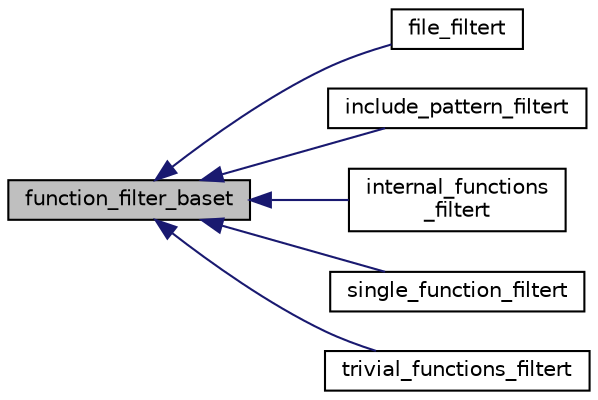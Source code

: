 digraph "function_filter_baset"
{
 // LATEX_PDF_SIZE
  bgcolor="transparent";
  edge [fontname="Helvetica",fontsize="10",labelfontname="Helvetica",labelfontsize="10"];
  node [fontname="Helvetica",fontsize="10",shape=record];
  rankdir="LR";
  Node1 [label="function_filter_baset",height=0.2,width=0.4,color="black", fillcolor="grey75", style="filled", fontcolor="black",tooltip="Base class for filtering functions."];
  Node1 -> Node2 [dir="back",color="midnightblue",fontsize="10",style="solid",fontname="Helvetica"];
  Node2 [label="file_filtert",height=0.2,width=0.4,color="black",URL="$classfile__filtert.html",tooltip=" "];
  Node1 -> Node3 [dir="back",color="midnightblue",fontsize="10",style="solid",fontname="Helvetica"];
  Node3 [label="include_pattern_filtert",height=0.2,width=0.4,color="black",URL="$classinclude__pattern__filtert.html",tooltip="Filters functions that match the provided pattern."];
  Node1 -> Node4 [dir="back",color="midnightblue",fontsize="10",style="solid",fontname="Helvetica"];
  Node4 [label="internal_functions\l_filtert",height=0.2,width=0.4,color="black",URL="$classinternal__functions__filtert.html",tooltip="Filters out CPROVER internal functions."];
  Node1 -> Node5 [dir="back",color="midnightblue",fontsize="10",style="solid",fontname="Helvetica"];
  Node5 [label="single_function_filtert",height=0.2,width=0.4,color="black",URL="$classsingle__function__filtert.html",tooltip=" "];
  Node1 -> Node6 [dir="back",color="midnightblue",fontsize="10",style="solid",fontname="Helvetica"];
  Node6 [label="trivial_functions_filtert",height=0.2,width=0.4,color="black",URL="$classtrivial__functions__filtert.html",tooltip="Filters out trivial functions."];
}

